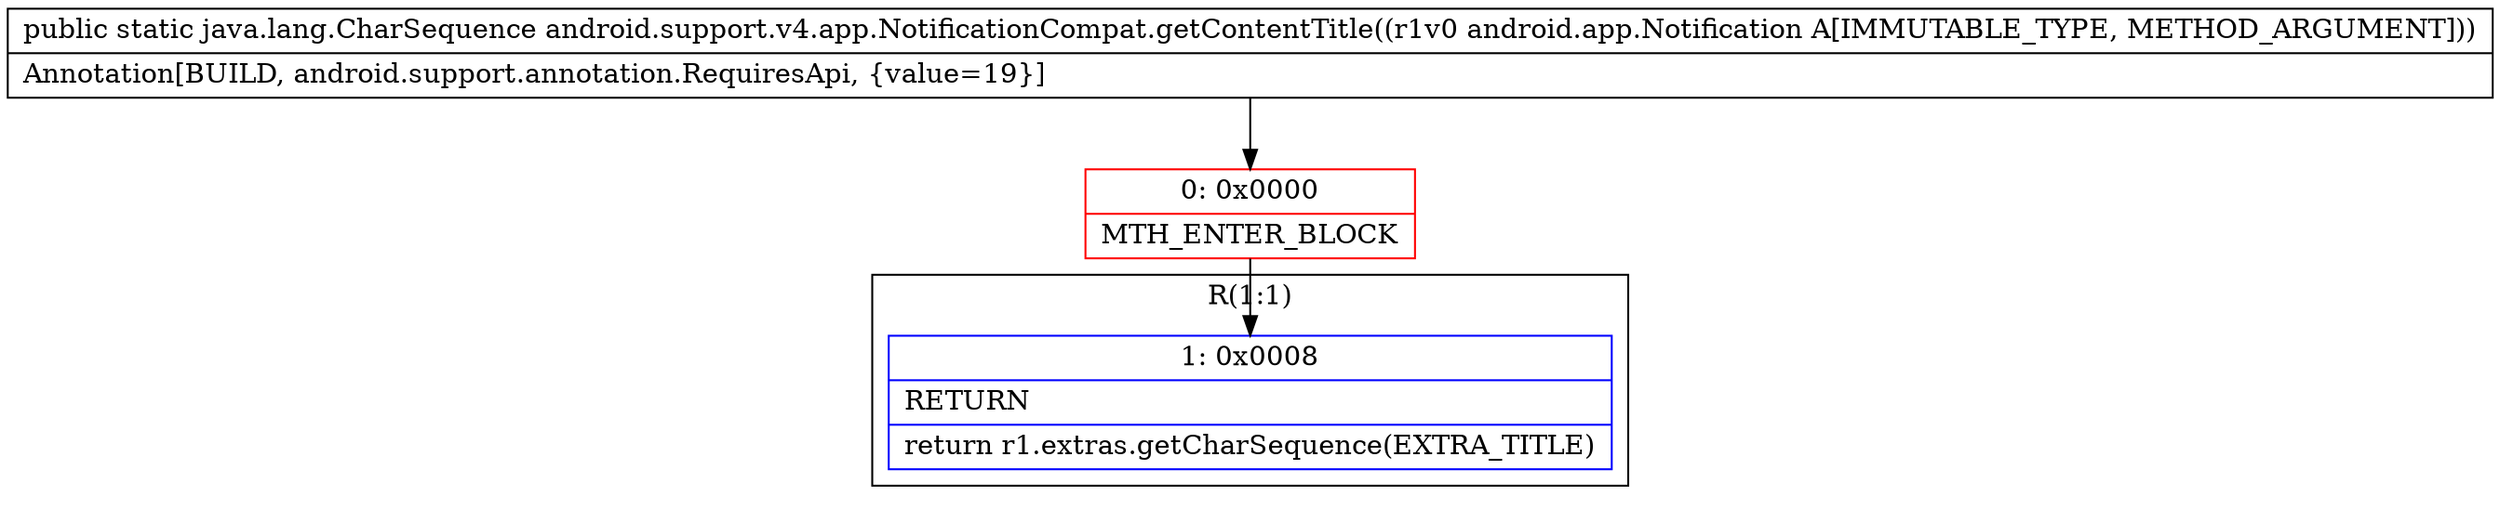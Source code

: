 digraph "CFG forandroid.support.v4.app.NotificationCompat.getContentTitle(Landroid\/app\/Notification;)Ljava\/lang\/CharSequence;" {
subgraph cluster_Region_1821143992 {
label = "R(1:1)";
node [shape=record,color=blue];
Node_1 [shape=record,label="{1\:\ 0x0008|RETURN\l|return r1.extras.getCharSequence(EXTRA_TITLE)\l}"];
}
Node_0 [shape=record,color=red,label="{0\:\ 0x0000|MTH_ENTER_BLOCK\l}"];
MethodNode[shape=record,label="{public static java.lang.CharSequence android.support.v4.app.NotificationCompat.getContentTitle((r1v0 android.app.Notification A[IMMUTABLE_TYPE, METHOD_ARGUMENT]))  | Annotation[BUILD, android.support.annotation.RequiresApi, \{value=19\}]\l}"];
MethodNode -> Node_0;
Node_0 -> Node_1;
}


